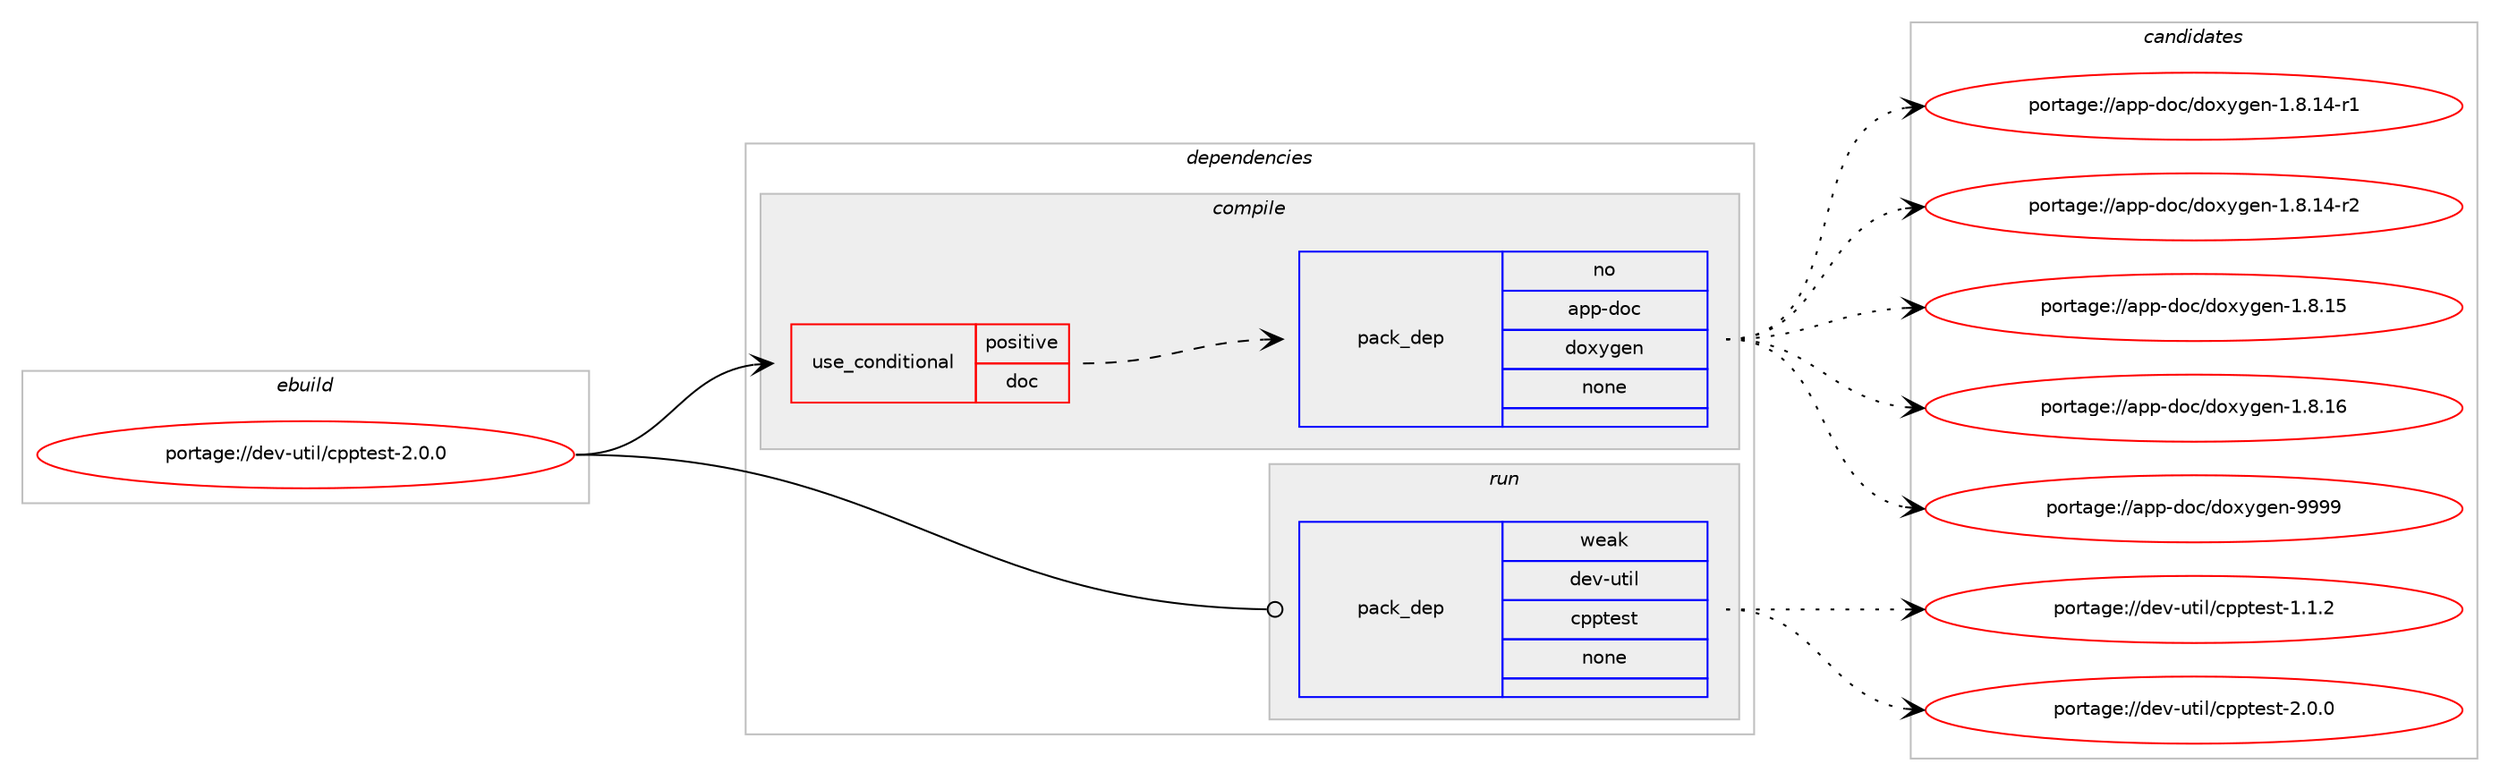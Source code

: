digraph prolog {

# *************
# Graph options
# *************

newrank=true;
concentrate=true;
compound=true;
graph [rankdir=LR,fontname=Helvetica,fontsize=10,ranksep=1.5];#, ranksep=2.5, nodesep=0.2];
edge  [arrowhead=vee];
node  [fontname=Helvetica,fontsize=10];

# **********
# The ebuild
# **********

subgraph cluster_leftcol {
color=gray;
rank=same;
label=<<i>ebuild</i>>;
id [label="portage://dev-util/cpptest-2.0.0", color=red, width=4, href="../dev-util/cpptest-2.0.0.svg"];
}

# ****************
# The dependencies
# ****************

subgraph cluster_midcol {
color=gray;
label=<<i>dependencies</i>>;
subgraph cluster_compile {
fillcolor="#eeeeee";
style=filled;
label=<<i>compile</i>>;
subgraph cond70701 {
dependency260613 [label=<<TABLE BORDER="0" CELLBORDER="1" CELLSPACING="0" CELLPADDING="4"><TR><TD ROWSPAN="3" CELLPADDING="10">use_conditional</TD></TR><TR><TD>positive</TD></TR><TR><TD>doc</TD></TR></TABLE>>, shape=none, color=red];
subgraph pack186273 {
dependency260614 [label=<<TABLE BORDER="0" CELLBORDER="1" CELLSPACING="0" CELLPADDING="4" WIDTH="220"><TR><TD ROWSPAN="6" CELLPADDING="30">pack_dep</TD></TR><TR><TD WIDTH="110">no</TD></TR><TR><TD>app-doc</TD></TR><TR><TD>doxygen</TD></TR><TR><TD>none</TD></TR><TR><TD></TD></TR></TABLE>>, shape=none, color=blue];
}
dependency260613:e -> dependency260614:w [weight=20,style="dashed",arrowhead="vee"];
}
id:e -> dependency260613:w [weight=20,style="solid",arrowhead="vee"];
}
subgraph cluster_compileandrun {
fillcolor="#eeeeee";
style=filled;
label=<<i>compile and run</i>>;
}
subgraph cluster_run {
fillcolor="#eeeeee";
style=filled;
label=<<i>run</i>>;
subgraph pack186274 {
dependency260615 [label=<<TABLE BORDER="0" CELLBORDER="1" CELLSPACING="0" CELLPADDING="4" WIDTH="220"><TR><TD ROWSPAN="6" CELLPADDING="30">pack_dep</TD></TR><TR><TD WIDTH="110">weak</TD></TR><TR><TD>dev-util</TD></TR><TR><TD>cpptest</TD></TR><TR><TD>none</TD></TR><TR><TD></TD></TR></TABLE>>, shape=none, color=blue];
}
id:e -> dependency260615:w [weight=20,style="solid",arrowhead="odot"];
}
}

# **************
# The candidates
# **************

subgraph cluster_choices {
rank=same;
color=gray;
label=<<i>candidates</i>>;

subgraph choice186273 {
color=black;
nodesep=1;
choiceportage97112112451001119947100111120121103101110454946564649524511449 [label="portage://app-doc/doxygen-1.8.14-r1", color=red, width=4,href="../app-doc/doxygen-1.8.14-r1.svg"];
choiceportage97112112451001119947100111120121103101110454946564649524511450 [label="portage://app-doc/doxygen-1.8.14-r2", color=red, width=4,href="../app-doc/doxygen-1.8.14-r2.svg"];
choiceportage9711211245100111994710011112012110310111045494656464953 [label="portage://app-doc/doxygen-1.8.15", color=red, width=4,href="../app-doc/doxygen-1.8.15.svg"];
choiceportage9711211245100111994710011112012110310111045494656464954 [label="portage://app-doc/doxygen-1.8.16", color=red, width=4,href="../app-doc/doxygen-1.8.16.svg"];
choiceportage971121124510011199471001111201211031011104557575757 [label="portage://app-doc/doxygen-9999", color=red, width=4,href="../app-doc/doxygen-9999.svg"];
dependency260614:e -> choiceportage97112112451001119947100111120121103101110454946564649524511449:w [style=dotted,weight="100"];
dependency260614:e -> choiceportage97112112451001119947100111120121103101110454946564649524511450:w [style=dotted,weight="100"];
dependency260614:e -> choiceportage9711211245100111994710011112012110310111045494656464953:w [style=dotted,weight="100"];
dependency260614:e -> choiceportage9711211245100111994710011112012110310111045494656464954:w [style=dotted,weight="100"];
dependency260614:e -> choiceportage971121124510011199471001111201211031011104557575757:w [style=dotted,weight="100"];
}
subgraph choice186274 {
color=black;
nodesep=1;
choiceportage100101118451171161051084799112112116101115116454946494650 [label="portage://dev-util/cpptest-1.1.2", color=red, width=4,href="../dev-util/cpptest-1.1.2.svg"];
choiceportage100101118451171161051084799112112116101115116455046484648 [label="portage://dev-util/cpptest-2.0.0", color=red, width=4,href="../dev-util/cpptest-2.0.0.svg"];
dependency260615:e -> choiceportage100101118451171161051084799112112116101115116454946494650:w [style=dotted,weight="100"];
dependency260615:e -> choiceportage100101118451171161051084799112112116101115116455046484648:w [style=dotted,weight="100"];
}
}

}
